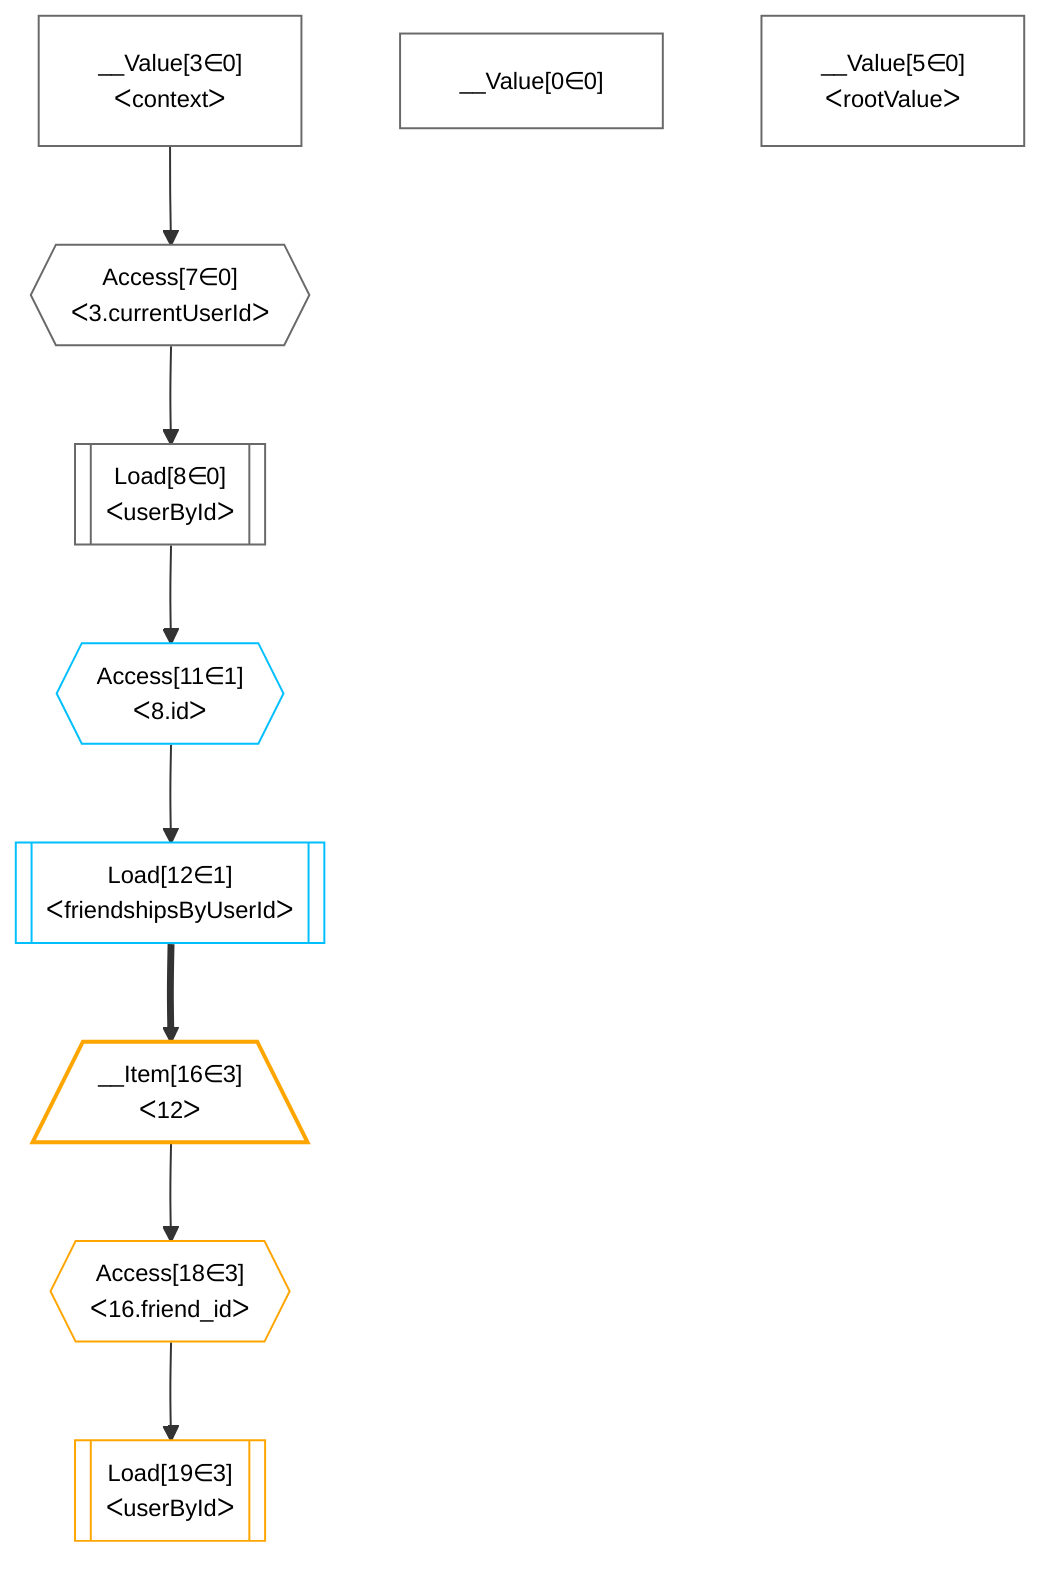 %%{init: {'themeVariables': { 'fontSize': '12px'}}}%%
flowchart TD
    classDef path fill:#eee,stroke:#000,color:#000
    classDef plan fill:#fff,stroke-width:1px,color:#000
    classDef itemplan fill:#fff,stroke-width:2px,color:#000
    classDef unbatchedplan fill:#dff,stroke-width:1px,color:#000
    classDef sideeffectplan fill:#fcc,stroke-width:2px,color:#000
    classDef bucket fill:#f6f6f6,color:#000,stroke-width:2px,text-align:left


    %% plan dependencies
    Access7{{"Access[7∈0]<br />ᐸ3.currentUserIdᐳ"}}:::plan
    __Value3["__Value[3∈0]<br />ᐸcontextᐳ"]:::plan
    __Value3 --> Access7
    Load8[["Load[8∈0]<br />ᐸuserByIdᐳ"]]:::plan
    Access7 --> Load8
    __Value0["__Value[0∈0]"]:::plan
    __Value5["__Value[5∈0]<br />ᐸrootValueᐳ"]:::plan
    Access11{{"Access[11∈1]<br />ᐸ8.idᐳ"}}:::plan
    Load8 --> Access11
    Load12[["Load[12∈1]<br />ᐸfriendshipsByUserIdᐳ"]]:::plan
    Access11 --> Load12
    __Item16[/"__Item[16∈3]<br />ᐸ12ᐳ"\]:::itemplan
    Load12 ==> __Item16
    Access18{{"Access[18∈3]<br />ᐸ16.friend_idᐳ"}}:::plan
    __Item16 --> Access18
    Load19[["Load[19∈3]<br />ᐸuserByIdᐳ"]]:::plan
    Access18 --> Load19

    %% define steps

    classDef bucket0 stroke:#696969
    class Bucket0,__Value0,__Value3,__Value5,Access7,Load8 bucket0
    classDef bucket1 stroke:#00bfff
    class Bucket1,Access11,Load12 bucket1
    classDef bucket3 stroke:#ffa500
    class Bucket3,__Item16,Access18,Load19 bucket3
    classDef bucket4 stroke:#0000ff
    class Bucket4 bucket4